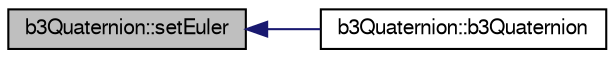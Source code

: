 digraph G
{
  bgcolor="transparent";
  edge [fontname="FreeSans",fontsize=10,labelfontname="FreeSans",labelfontsize=10];
  node [fontname="FreeSans",fontsize=10,shape=record];
  rankdir=LR;
  Node1 [label="b3Quaternion::setEuler",height=0.2,width=0.4,color="black", fillcolor="grey75", style="filled" fontcolor="black"];
  Node1 -> Node2 [dir=back,color="midnightblue",fontsize=10,style="solid"];
  Node2 [label="b3Quaternion::b3Quaternion",height=0.2,width=0.4,color="black",URL="$classb3_quaternion.html#05b0b4abc7eaf5cb9ba00ea3b2353908",tooltip="Constructor from Euler angles."];
}
